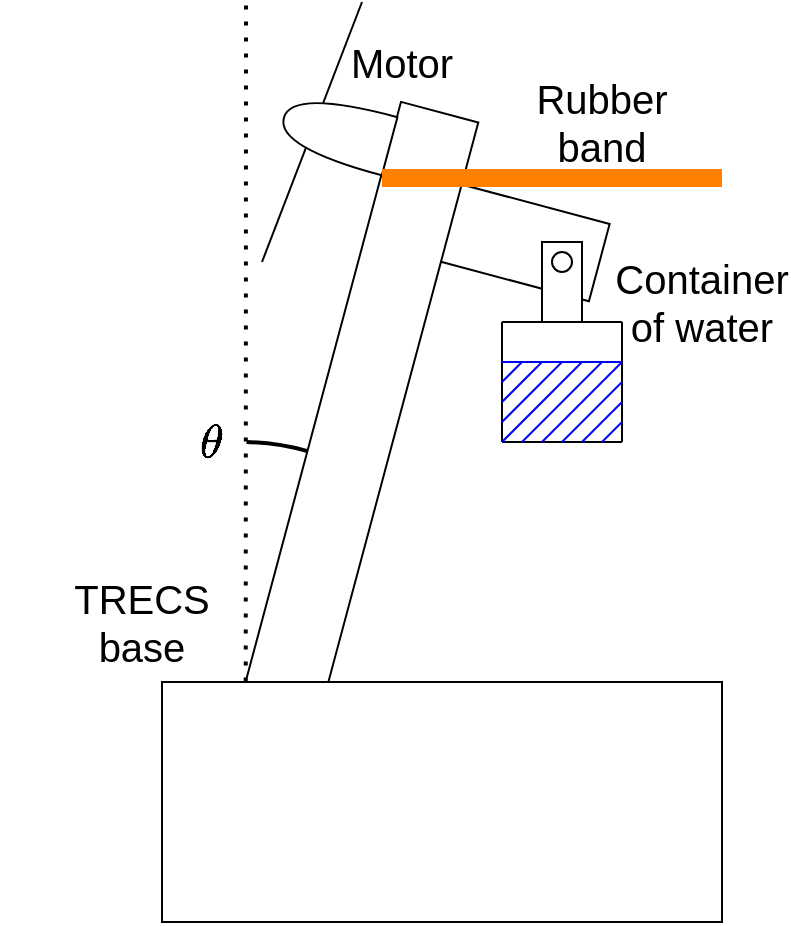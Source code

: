 <mxfile version="13.7.3" type="device"><diagram id="TRLuYNvjHp5FMoRtlxKo" name="Page-1"><mxGraphModel dx="1710" dy="990" grid="1" gridSize="10" guides="1" tooltips="1" connect="1" arrows="1" fold="1" page="1" pageScale="1" pageWidth="850" pageHeight="1100" math="1" shadow="0"><root><mxCell id="0"/><mxCell id="1" parent="0"/><mxCell id="3vPLwbRmmjx3UQAFNI0h-15" value="" style="rounded=0;whiteSpace=wrap;html=1;rotation=15;" vertex="1" parent="1"><mxGeometry x="500" y="460" width="80" height="40" as="geometry"/></mxCell><mxCell id="3vPLwbRmmjx3UQAFNI0h-3" value="" style="rounded=0;whiteSpace=wrap;html=1;rotation=15;" vertex="1" parent="1"><mxGeometry x="440" y="410" width="40" height="300" as="geometry"/></mxCell><mxCell id="3vPLwbRmmjx3UQAFNI0h-8" value="" style="endArrow=none;html=1;" edge="1" parent="1"><mxGeometry width="50" height="50" relative="1" as="geometry"><mxPoint x="410" y="490" as="sourcePoint"/><mxPoint x="460" y="360" as="targetPoint"/></mxGeometry></mxCell><mxCell id="3vPLwbRmmjx3UQAFNI0h-2" value="" style="rounded=0;whiteSpace=wrap;html=1;" vertex="1" parent="1"><mxGeometry x="360" y="700" width="280" height="120" as="geometry"/></mxCell><mxCell id="3vPLwbRmmjx3UQAFNI0h-4" value="" style="endArrow=none;dashed=1;html=1;dashPattern=1 3;strokeWidth=2;exitX=0;exitY=1;exitDx=0;exitDy=0;" edge="1" parent="1" source="3vPLwbRmmjx3UQAFNI0h-3"><mxGeometry width="50" height="50" relative="1" as="geometry"><mxPoint x="280" y="540" as="sourcePoint"/><mxPoint x="402" y="360" as="targetPoint"/></mxGeometry></mxCell><mxCell id="3vPLwbRmmjx3UQAFNI0h-5" value="" style="verticalLabelPosition=bottom;verticalAlign=top;html=1;shape=mxgraph.basic.arc;startAngle=0.003;endAngle=0.044;strokeWidth=2;" vertex="1" parent="1"><mxGeometry x="280" y="580" width="240" height="240" as="geometry"/></mxCell><mxCell id="3vPLwbRmmjx3UQAFNI0h-6" value="$$\theta$$" style="text;html=1;strokeColor=none;fillColor=none;align=center;verticalAlign=middle;whiteSpace=wrap;rounded=0;fontSize=20;" vertex="1" parent="1"><mxGeometry x="365" y="570" width="40" height="20" as="geometry"/></mxCell><mxCell id="3vPLwbRmmjx3UQAFNI0h-7" value="" style="shape=or;whiteSpace=wrap;html=1;rotation=-165;" vertex="1" parent="1"><mxGeometry x="420" y="410" width="54.74" height="30.06" as="geometry"/></mxCell><mxCell id="3vPLwbRmmjx3UQAFNI0h-9" value="" style="endArrow=none;html=1;strokeWidth=9;strokeColor=#FF8000;" edge="1" parent="1"><mxGeometry width="50" height="50" relative="1" as="geometry"><mxPoint x="470" y="448" as="sourcePoint"/><mxPoint x="640" y="448" as="targetPoint"/></mxGeometry></mxCell><mxCell id="3vPLwbRmmjx3UQAFNI0h-11" value="&lt;font style=&quot;font-size: 20px&quot;&gt;Rubber band&lt;/font&gt;" style="text;html=1;strokeColor=none;fillColor=none;align=center;verticalAlign=middle;whiteSpace=wrap;rounded=0;" vertex="1" parent="1"><mxGeometry x="560" y="410" width="40" height="20" as="geometry"/></mxCell><mxCell id="3vPLwbRmmjx3UQAFNI0h-12" value="&lt;font style=&quot;font-size: 20px&quot;&gt;Motor&lt;/font&gt;" style="text;html=1;strokeColor=none;fillColor=none;align=center;verticalAlign=middle;whiteSpace=wrap;rounded=0;" vertex="1" parent="1"><mxGeometry x="460" y="380" width="40" height="20" as="geometry"/></mxCell><mxCell id="3vPLwbRmmjx3UQAFNI0h-16" value="" style="rounded=0;whiteSpace=wrap;html=1;" vertex="1" parent="1"><mxGeometry x="550" y="480" width="20" height="40" as="geometry"/></mxCell><mxCell id="3vPLwbRmmjx3UQAFNI0h-17" value="" style="ellipse;whiteSpace=wrap;html=1;aspect=fixed;" vertex="1" parent="1"><mxGeometry x="555" y="485" width="10" height="10" as="geometry"/></mxCell><mxCell id="3vPLwbRmmjx3UQAFNI0h-18" value="" style="endArrow=none;html=1;strokeColor=#000000;strokeWidth=1;" edge="1" parent="1"><mxGeometry width="50" height="50" relative="1" as="geometry"><mxPoint x="530" y="520" as="sourcePoint"/><mxPoint x="590" y="520" as="targetPoint"/></mxGeometry></mxCell><mxCell id="3vPLwbRmmjx3UQAFNI0h-19" value="" style="endArrow=none;html=1;strokeColor=#000000;strokeWidth=1;" edge="1" parent="1"><mxGeometry width="50" height="50" relative="1" as="geometry"><mxPoint x="530" y="580" as="sourcePoint"/><mxPoint x="530" y="520" as="targetPoint"/></mxGeometry></mxCell><mxCell id="3vPLwbRmmjx3UQAFNI0h-20" value="" style="endArrow=none;html=1;strokeColor=#000000;strokeWidth=1;" edge="1" parent="1"><mxGeometry width="50" height="50" relative="1" as="geometry"><mxPoint x="530" y="580" as="sourcePoint"/><mxPoint x="590" y="580" as="targetPoint"/></mxGeometry></mxCell><mxCell id="3vPLwbRmmjx3UQAFNI0h-21" value="" style="endArrow=none;html=1;strokeColor=#000000;strokeWidth=1;" edge="1" parent="1"><mxGeometry width="50" height="50" relative="1" as="geometry"><mxPoint x="590" y="580" as="sourcePoint"/><mxPoint x="590" y="520" as="targetPoint"/></mxGeometry></mxCell><mxCell id="3vPLwbRmmjx3UQAFNI0h-22" value="" style="endArrow=none;html=1;strokeWidth=1;strokeColor=#0000FF;" edge="1" parent="1"><mxGeometry width="50" height="50" relative="1" as="geometry"><mxPoint x="530" y="540" as="sourcePoint"/><mxPoint x="590" y="540" as="targetPoint"/></mxGeometry></mxCell><mxCell id="3vPLwbRmmjx3UQAFNI0h-23" value="" style="endArrow=none;html=1;strokeColor=#0000FF;strokeWidth=1;" edge="1" parent="1"><mxGeometry width="50" height="50" relative="1" as="geometry"><mxPoint x="530" y="550" as="sourcePoint"/><mxPoint x="540" y="540" as="targetPoint"/></mxGeometry></mxCell><mxCell id="3vPLwbRmmjx3UQAFNI0h-24" value="" style="endArrow=none;html=1;strokeColor=#0000FF;strokeWidth=1;" edge="1" parent="1"><mxGeometry width="50" height="50" relative="1" as="geometry"><mxPoint x="530" y="560" as="sourcePoint"/><mxPoint x="550" y="540" as="targetPoint"/></mxGeometry></mxCell><mxCell id="3vPLwbRmmjx3UQAFNI0h-25" value="" style="endArrow=none;html=1;strokeColor=#0000FF;strokeWidth=1;" edge="1" parent="1"><mxGeometry width="50" height="50" relative="1" as="geometry"><mxPoint x="530" y="570" as="sourcePoint"/><mxPoint x="560" y="540" as="targetPoint"/></mxGeometry></mxCell><mxCell id="3vPLwbRmmjx3UQAFNI0h-26" value="" style="endArrow=none;html=1;strokeColor=#0000FF;strokeWidth=1;" edge="1" parent="1"><mxGeometry width="50" height="50" relative="1" as="geometry"><mxPoint x="530" y="580" as="sourcePoint"/><mxPoint x="570" y="540" as="targetPoint"/></mxGeometry></mxCell><mxCell id="3vPLwbRmmjx3UQAFNI0h-27" value="" style="endArrow=none;html=1;strokeColor=#0000FF;strokeWidth=1;" edge="1" parent="1"><mxGeometry width="50" height="50" relative="1" as="geometry"><mxPoint x="540" y="580" as="sourcePoint"/><mxPoint x="580" y="540" as="targetPoint"/></mxGeometry></mxCell><mxCell id="3vPLwbRmmjx3UQAFNI0h-28" value="" style="endArrow=none;html=1;strokeColor=#0000FF;strokeWidth=1;" edge="1" parent="1"><mxGeometry width="50" height="50" relative="1" as="geometry"><mxPoint x="550" y="580" as="sourcePoint"/><mxPoint x="590" y="540" as="targetPoint"/></mxGeometry></mxCell><mxCell id="3vPLwbRmmjx3UQAFNI0h-29" value="" style="endArrow=none;html=1;strokeColor=#0000FF;strokeWidth=1;" edge="1" parent="1"><mxGeometry width="50" height="50" relative="1" as="geometry"><mxPoint x="560" y="580" as="sourcePoint"/><mxPoint x="590" y="550" as="targetPoint"/></mxGeometry></mxCell><mxCell id="3vPLwbRmmjx3UQAFNI0h-30" value="" style="endArrow=none;html=1;strokeColor=#0000FF;strokeWidth=1;" edge="1" parent="1"><mxGeometry width="50" height="50" relative="1" as="geometry"><mxPoint x="570" y="580" as="sourcePoint"/><mxPoint x="590" y="560" as="targetPoint"/></mxGeometry></mxCell><mxCell id="3vPLwbRmmjx3UQAFNI0h-31" value="" style="endArrow=none;html=1;strokeColor=#0000FF;strokeWidth=1;" edge="1" parent="1"><mxGeometry width="50" height="50" relative="1" as="geometry"><mxPoint x="580" y="580" as="sourcePoint"/><mxPoint x="590" y="570" as="targetPoint"/></mxGeometry></mxCell><mxCell id="3vPLwbRmmjx3UQAFNI0h-32" value="&lt;font style=&quot;font-size: 20px&quot;&gt;Container of water&lt;/font&gt;" style="text;html=1;strokeColor=none;fillColor=none;align=center;verticalAlign=middle;whiteSpace=wrap;rounded=0;" vertex="1" parent="1"><mxGeometry x="610" y="500" width="40" height="20" as="geometry"/></mxCell><mxCell id="3vPLwbRmmjx3UQAFNI0h-33" value="TRECS base" style="text;html=1;strokeColor=none;fillColor=none;align=center;verticalAlign=middle;whiteSpace=wrap;rounded=0;fontSize=20;" vertex="1" parent="1"><mxGeometry x="330" y="660" width="40" height="20" as="geometry"/></mxCell></root></mxGraphModel></diagram></mxfile>